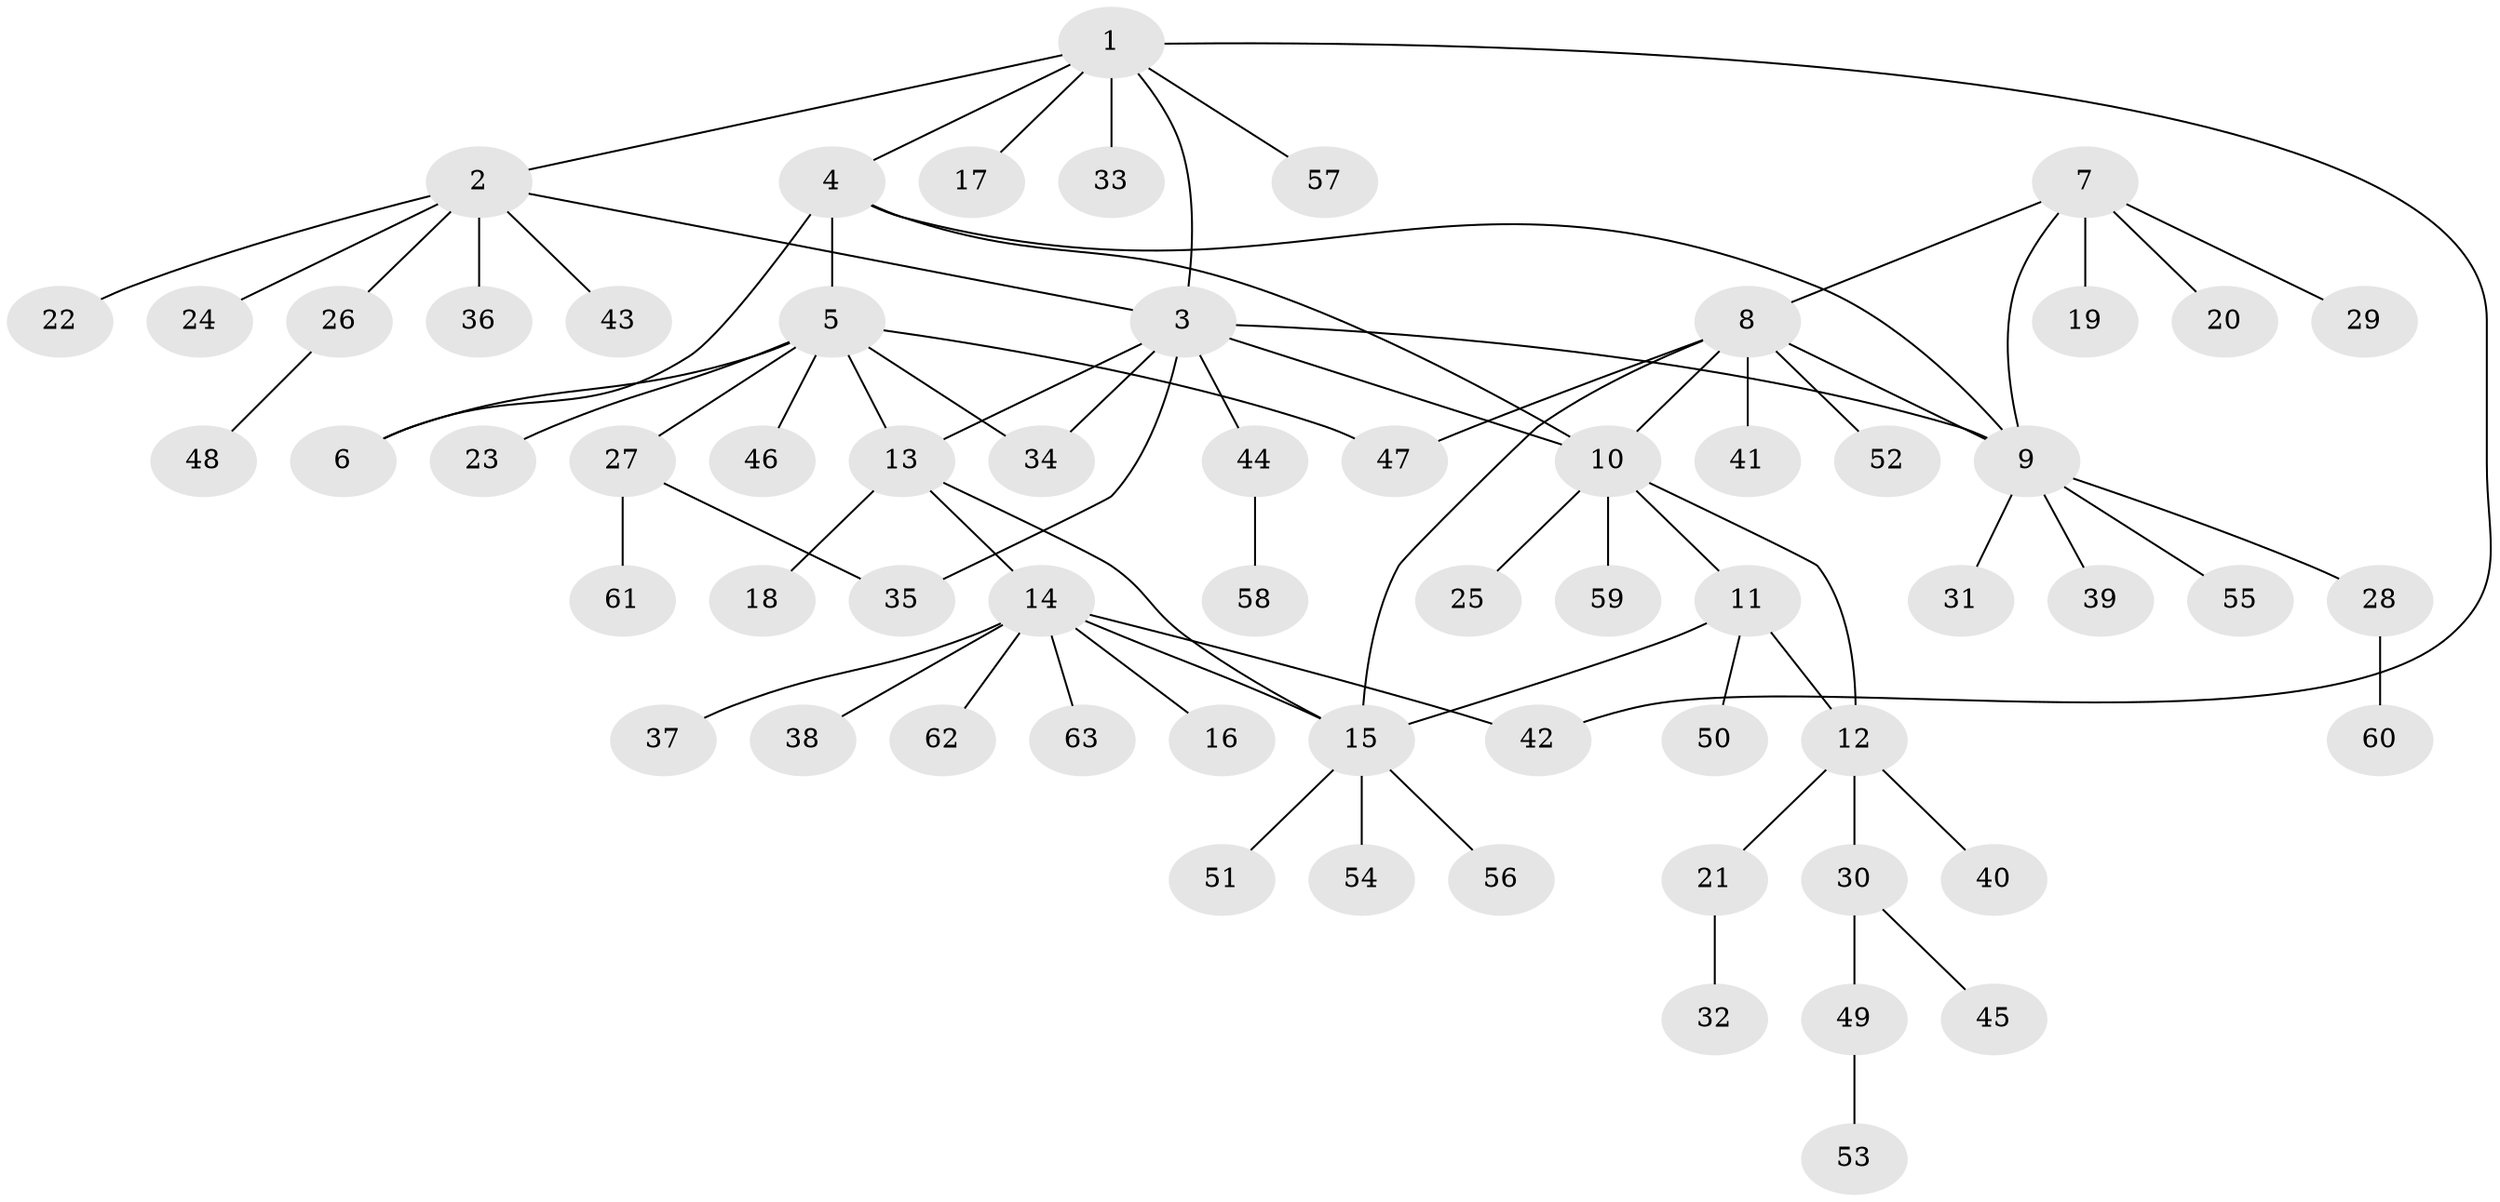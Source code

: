 // coarse degree distribution, {6: 0.041666666666666664, 11: 0.0625, 7: 0.0625, 2: 0.14583333333333334, 4: 0.020833333333333332, 3: 0.041666666666666664, 1: 0.625}
// Generated by graph-tools (version 1.1) at 2025/24/03/03/25 07:24:10]
// undirected, 63 vertices, 77 edges
graph export_dot {
graph [start="1"]
  node [color=gray90,style=filled];
  1;
  2;
  3;
  4;
  5;
  6;
  7;
  8;
  9;
  10;
  11;
  12;
  13;
  14;
  15;
  16;
  17;
  18;
  19;
  20;
  21;
  22;
  23;
  24;
  25;
  26;
  27;
  28;
  29;
  30;
  31;
  32;
  33;
  34;
  35;
  36;
  37;
  38;
  39;
  40;
  41;
  42;
  43;
  44;
  45;
  46;
  47;
  48;
  49;
  50;
  51;
  52;
  53;
  54;
  55;
  56;
  57;
  58;
  59;
  60;
  61;
  62;
  63;
  1 -- 2;
  1 -- 3;
  1 -- 4;
  1 -- 17;
  1 -- 33;
  1 -- 42;
  1 -- 57;
  2 -- 3;
  2 -- 22;
  2 -- 24;
  2 -- 26;
  2 -- 36;
  2 -- 43;
  3 -- 9;
  3 -- 10;
  3 -- 13;
  3 -- 34;
  3 -- 35;
  3 -- 44;
  4 -- 5;
  4 -- 6;
  4 -- 9;
  4 -- 10;
  5 -- 6;
  5 -- 13;
  5 -- 23;
  5 -- 27;
  5 -- 34;
  5 -- 46;
  5 -- 47;
  7 -- 8;
  7 -- 9;
  7 -- 19;
  7 -- 20;
  7 -- 29;
  8 -- 9;
  8 -- 10;
  8 -- 15;
  8 -- 41;
  8 -- 47;
  8 -- 52;
  9 -- 28;
  9 -- 31;
  9 -- 39;
  9 -- 55;
  10 -- 11;
  10 -- 12;
  10 -- 25;
  10 -- 59;
  11 -- 12;
  11 -- 15;
  11 -- 50;
  12 -- 21;
  12 -- 30;
  12 -- 40;
  13 -- 14;
  13 -- 15;
  13 -- 18;
  14 -- 15;
  14 -- 16;
  14 -- 37;
  14 -- 38;
  14 -- 42;
  14 -- 62;
  14 -- 63;
  15 -- 51;
  15 -- 54;
  15 -- 56;
  21 -- 32;
  26 -- 48;
  27 -- 35;
  27 -- 61;
  28 -- 60;
  30 -- 45;
  30 -- 49;
  44 -- 58;
  49 -- 53;
}
